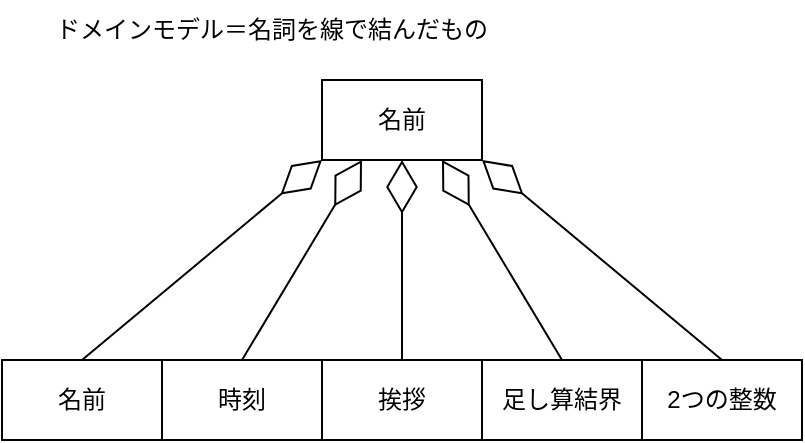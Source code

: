 <mxfile>
    <diagram id="8gWD_A5GixTUF-5MBlgz" name="ページ1">
        <mxGraphModel dx="406" dy="419" grid="1" gridSize="10" guides="1" tooltips="1" connect="1" arrows="1" fold="1" page="1" pageScale="1" pageWidth="827" pageHeight="1169" math="0" shadow="0">
            <root>
                <mxCell id="0"/>
                <mxCell id="1" parent="0"/>
                <mxCell id="2" value="名前" style="rounded=0;whiteSpace=wrap;html=1;" vertex="1" parent="1">
                    <mxGeometry x="150" y="190" width="80" height="40" as="geometry"/>
                </mxCell>
                <mxCell id="3" value="時刻" style="rounded=0;whiteSpace=wrap;html=1;" vertex="1" parent="1">
                    <mxGeometry x="230" y="190" width="80" height="40" as="geometry"/>
                </mxCell>
                <mxCell id="4" value="" style="endArrow=diamondThin;endFill=0;endSize=24;html=1;exitX=0.5;exitY=0;exitDx=0;exitDy=0;entryX=0;entryY=1;entryDx=0;entryDy=0;" edge="1" parent="1" source="2" target="6">
                    <mxGeometry width="160" relative="1" as="geometry">
                        <mxPoint x="130" y="20" as="sourcePoint"/>
                        <mxPoint x="190" y="70" as="targetPoint"/>
                    </mxGeometry>
                </mxCell>
                <mxCell id="6" value="名前" style="rounded=0;whiteSpace=wrap;html=1;" vertex="1" parent="1">
                    <mxGeometry x="310" y="50" width="80" height="40" as="geometry"/>
                </mxCell>
                <mxCell id="7" value="" style="endArrow=diamondThin;endFill=0;endSize=24;html=1;exitX=0.5;exitY=0;exitDx=0;exitDy=0;entryX=0.25;entryY=1;entryDx=0;entryDy=0;" edge="1" parent="1" source="3" target="6">
                    <mxGeometry width="160" relative="1" as="geometry">
                        <mxPoint x="270" y="220" as="sourcePoint"/>
                        <mxPoint x="340" y="130" as="targetPoint"/>
                    </mxGeometry>
                </mxCell>
                <mxCell id="12" value="挨拶" style="rounded=0;whiteSpace=wrap;html=1;" vertex="1" parent="1">
                    <mxGeometry x="310" y="190" width="80" height="40" as="geometry"/>
                </mxCell>
                <mxCell id="13" value="" style="endArrow=diamondThin;endFill=0;endSize=24;html=1;exitX=0.5;exitY=0;exitDx=0;exitDy=0;entryX=0.5;entryY=1;entryDx=0;entryDy=0;" edge="1" source="12" parent="1" target="6">
                    <mxGeometry width="160" relative="1" as="geometry">
                        <mxPoint x="410" y="230" as="sourcePoint"/>
                        <mxPoint x="360" y="63" as="targetPoint"/>
                        <Array as="points"/>
                    </mxGeometry>
                </mxCell>
                <mxCell id="14" value="足し算結界" style="rounded=0;whiteSpace=wrap;html=1;" vertex="1" parent="1">
                    <mxGeometry x="390" y="190" width="80" height="40" as="geometry"/>
                </mxCell>
                <mxCell id="15" value="" style="endArrow=diamondThin;endFill=0;endSize=24;html=1;exitX=0.5;exitY=0;exitDx=0;exitDy=0;entryX=0.75;entryY=1;entryDx=0;entryDy=0;" edge="1" source="14" parent="1" target="6">
                    <mxGeometry width="160" relative="1" as="geometry">
                        <mxPoint x="580" y="270" as="sourcePoint"/>
                        <mxPoint x="530" y="103" as="targetPoint"/>
                    </mxGeometry>
                </mxCell>
                <mxCell id="16" value="2つの整数" style="rounded=0;whiteSpace=wrap;html=1;" vertex="1" parent="1">
                    <mxGeometry x="470" y="190" width="80" height="40" as="geometry"/>
                </mxCell>
                <mxCell id="17" value="" style="endArrow=diamondThin;endFill=0;endSize=24;html=1;exitX=0.5;exitY=0;exitDx=0;exitDy=0;entryX=1;entryY=1;entryDx=0;entryDy=0;" edge="1" source="16" parent="1" target="6">
                    <mxGeometry width="160" relative="1" as="geometry">
                        <mxPoint x="550" y="250" as="sourcePoint"/>
                        <mxPoint x="500" y="83" as="targetPoint"/>
                    </mxGeometry>
                </mxCell>
                <mxCell id="19" value="ドメインモデル＝名詞を線で結んだもの" style="text;html=1;align=center;verticalAlign=middle;whiteSpace=wrap;rounded=0;" vertex="1" parent="1">
                    <mxGeometry x="160" y="10" width="250" height="30" as="geometry"/>
                </mxCell>
            </root>
        </mxGraphModel>
    </diagram>
</mxfile>